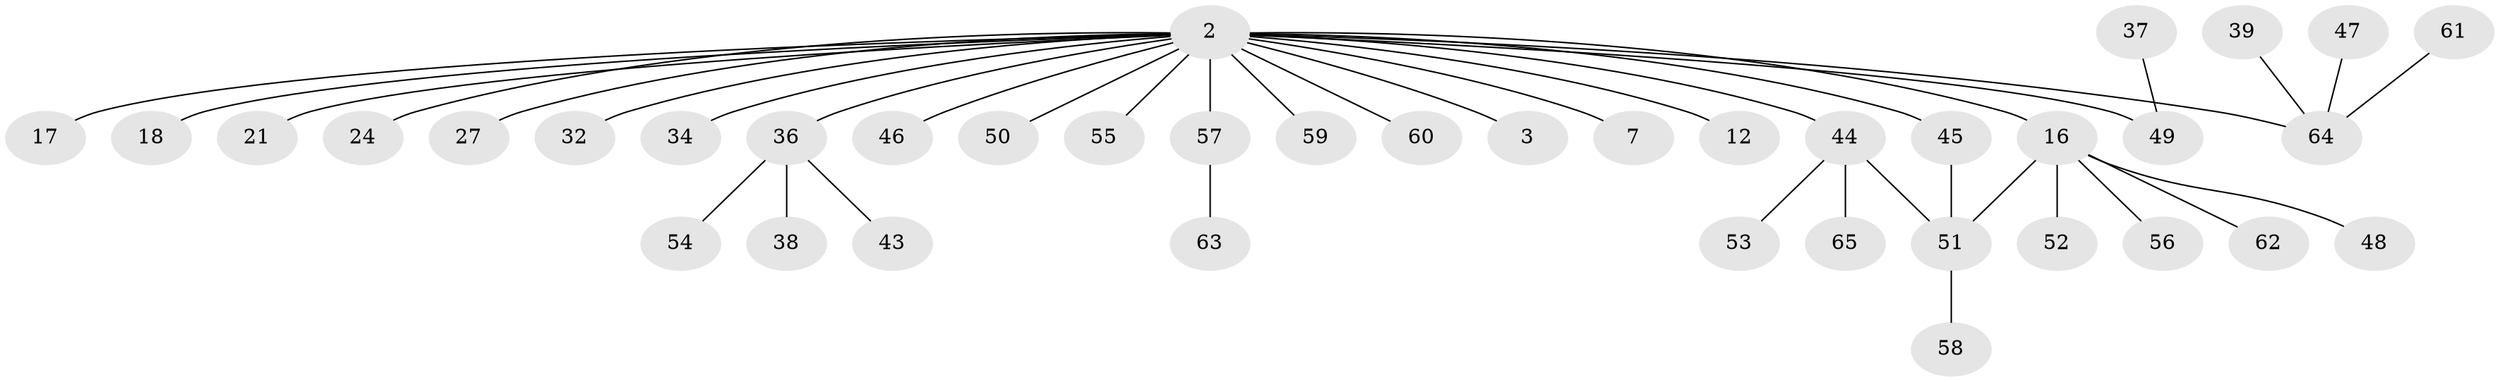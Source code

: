 // original degree distribution, {12: 0.015384615384615385, 13: 0.015384615384615385, 1: 0.6615384615384615, 6: 0.03076923076923077, 2: 0.12307692307692308, 5: 0.03076923076923077, 4: 0.06153846153846154, 3: 0.06153846153846154}
// Generated by graph-tools (version 1.1) at 2025/50/03/04/25 21:50:04]
// undirected, 39 vertices, 40 edges
graph export_dot {
graph [start="1"]
  node [color=gray90,style=filled];
  2 [super="+1"];
  3;
  7;
  12;
  16 [super="+4"];
  17;
  18;
  21;
  24;
  27 [super="+10"];
  32 [super="+22+23"];
  34 [super="+25"];
  36 [super="+35"];
  37;
  38;
  39;
  43;
  44 [super="+40+41"];
  45;
  46;
  47;
  48 [super="+26"];
  49 [super="+13"];
  50;
  51;
  52;
  53;
  54;
  55;
  56;
  57 [super="+15+30+42"];
  58;
  59;
  60;
  61;
  62;
  63;
  64 [super="+29+33"];
  65;
  2 -- 3;
  2 -- 12;
  2 -- 16 [weight=2];
  2 -- 21;
  2 -- 46;
  2 -- 50;
  2 -- 55;
  2 -- 60;
  2 -- 7;
  2 -- 45;
  2 -- 17;
  2 -- 18;
  2 -- 24;
  2 -- 59;
  2 -- 49;
  2 -- 57;
  2 -- 32;
  2 -- 44;
  2 -- 27;
  2 -- 34;
  2 -- 64;
  2 -- 36;
  16 -- 56;
  16 -- 51;
  16 -- 52;
  16 -- 62;
  16 -- 48;
  36 -- 38;
  36 -- 54;
  36 -- 43;
  37 -- 49;
  39 -- 64;
  44 -- 51;
  44 -- 65;
  44 -- 53;
  45 -- 51;
  47 -- 64;
  51 -- 58;
  57 -- 63;
  61 -- 64;
}
